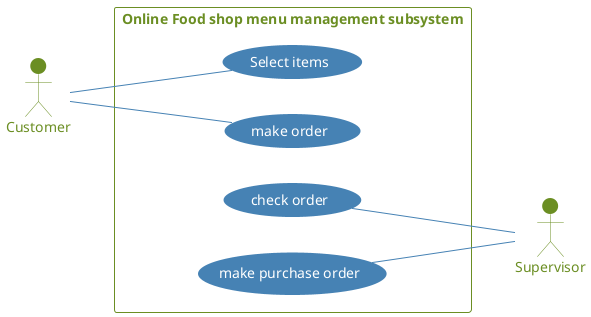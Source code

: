 @startuml foodshop3
actor Customer
actor Supervisor
left to right direction
skinparam actor{
    FontColor OliveDrab
    BackgroundColor OliveDrab
    BorderColor OliveDrab
    Shadowing false
}
skinparam usecase {
    FontColor White 
    ArrowColor SteelBlue
    BackgroundColor SteelBlue
    BorderColor SteelBlue
    Shadowing false
}
skinparam rectangle{    
    FontColor OliveDrab
    BorderColor OliveDrab
    Shadowing false
}
rectangle "Online Food shop menu management subsystem"{
    Customer -- (Select items)
    Customer -- (make order)
    (check order) -- Supervisor
    (make purchase order) -- Supervisor
}
@enduml